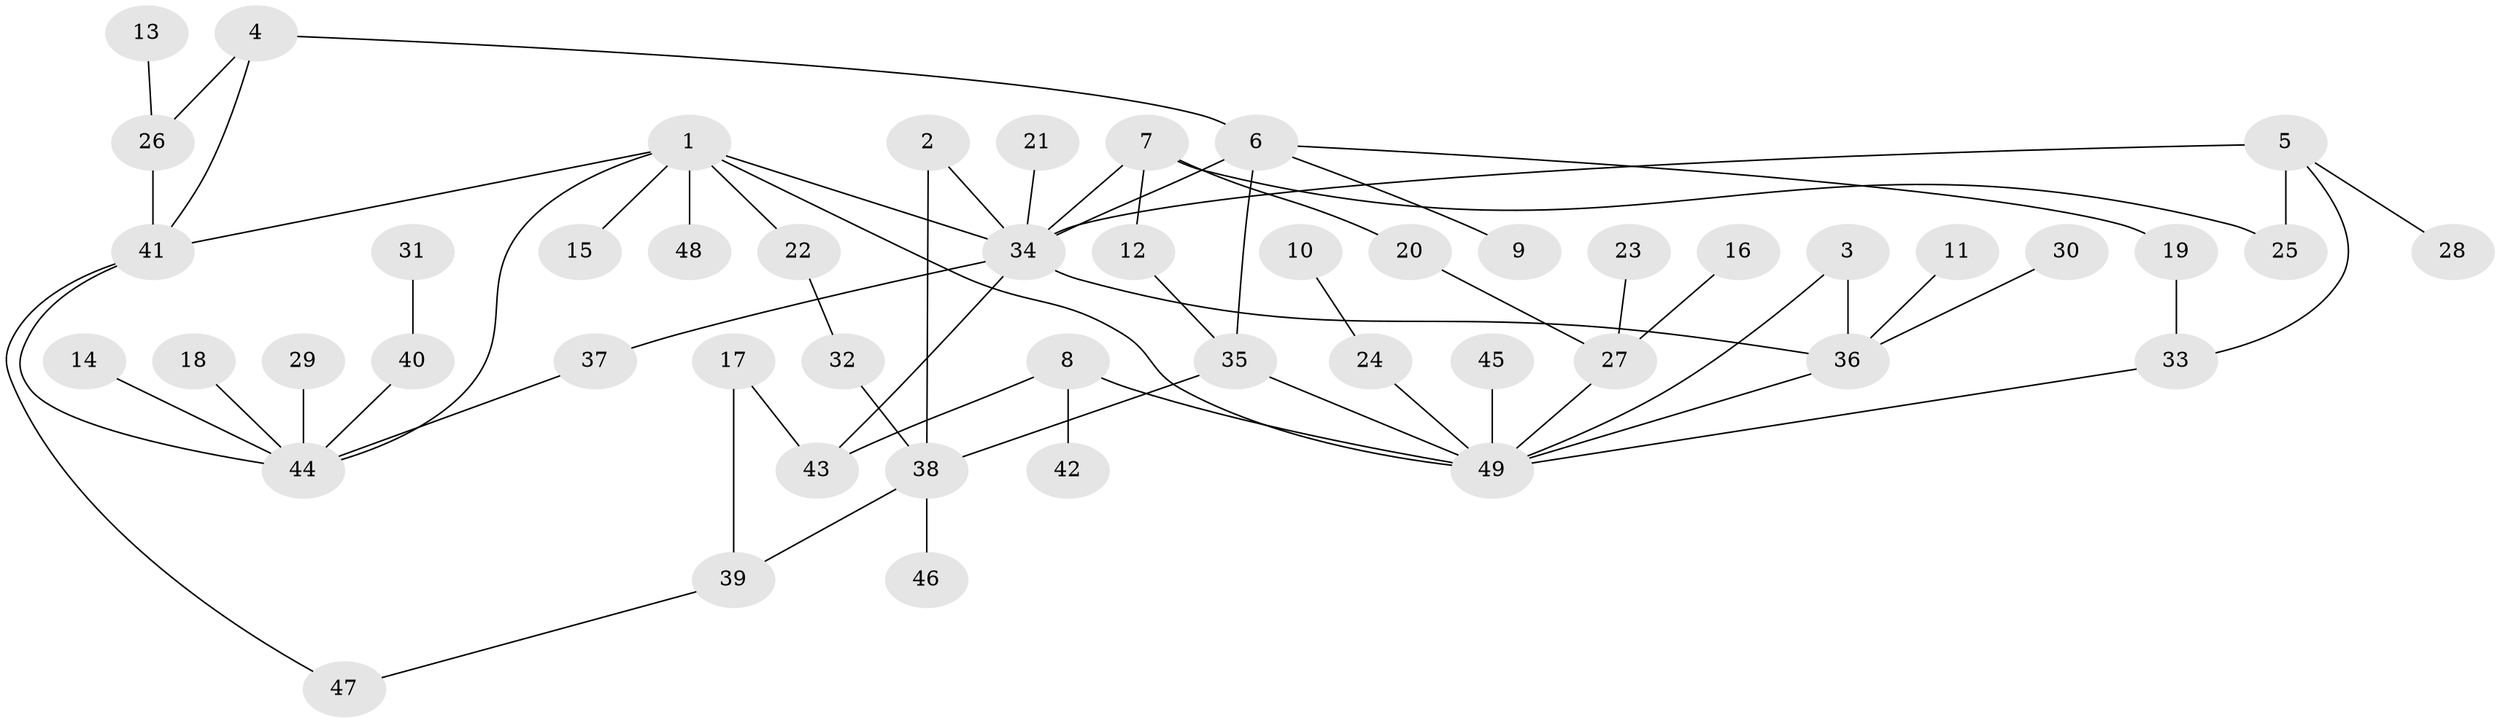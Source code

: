 // original degree distribution, {5: 0.04081632653061224, 4: 0.12244897959183673, 9: 0.01020408163265306, 6: 0.02040816326530612, 2: 0.30612244897959184, 7: 0.01020408163265306, 3: 0.1326530612244898, 1: 0.35714285714285715}
// Generated by graph-tools (version 1.1) at 2025/25/03/09/25 03:25:32]
// undirected, 49 vertices, 65 edges
graph export_dot {
graph [start="1"]
  node [color=gray90,style=filled];
  1;
  2;
  3;
  4;
  5;
  6;
  7;
  8;
  9;
  10;
  11;
  12;
  13;
  14;
  15;
  16;
  17;
  18;
  19;
  20;
  21;
  22;
  23;
  24;
  25;
  26;
  27;
  28;
  29;
  30;
  31;
  32;
  33;
  34;
  35;
  36;
  37;
  38;
  39;
  40;
  41;
  42;
  43;
  44;
  45;
  46;
  47;
  48;
  49;
  1 -- 15 [weight=1.0];
  1 -- 22 [weight=1.0];
  1 -- 34 [weight=1.0];
  1 -- 41 [weight=1.0];
  1 -- 44 [weight=1.0];
  1 -- 48 [weight=1.0];
  1 -- 49 [weight=1.0];
  2 -- 34 [weight=1.0];
  2 -- 38 [weight=1.0];
  3 -- 36 [weight=1.0];
  3 -- 49 [weight=1.0];
  4 -- 6 [weight=1.0];
  4 -- 26 [weight=1.0];
  4 -- 41 [weight=1.0];
  5 -- 25 [weight=2.0];
  5 -- 28 [weight=1.0];
  5 -- 33 [weight=1.0];
  5 -- 34 [weight=1.0];
  6 -- 9 [weight=1.0];
  6 -- 19 [weight=1.0];
  6 -- 34 [weight=1.0];
  6 -- 35 [weight=1.0];
  7 -- 12 [weight=1.0];
  7 -- 20 [weight=1.0];
  7 -- 25 [weight=1.0];
  7 -- 34 [weight=1.0];
  8 -- 42 [weight=1.0];
  8 -- 43 [weight=1.0];
  8 -- 49 [weight=1.0];
  10 -- 24 [weight=1.0];
  11 -- 36 [weight=1.0];
  12 -- 35 [weight=1.0];
  13 -- 26 [weight=1.0];
  14 -- 44 [weight=1.0];
  16 -- 27 [weight=1.0];
  17 -- 39 [weight=1.0];
  17 -- 43 [weight=1.0];
  18 -- 44 [weight=1.0];
  19 -- 33 [weight=1.0];
  20 -- 27 [weight=1.0];
  21 -- 34 [weight=1.0];
  22 -- 32 [weight=1.0];
  23 -- 27 [weight=1.0];
  24 -- 49 [weight=1.0];
  26 -- 41 [weight=1.0];
  27 -- 49 [weight=1.0];
  29 -- 44 [weight=1.0];
  30 -- 36 [weight=1.0];
  31 -- 40 [weight=1.0];
  32 -- 38 [weight=1.0];
  33 -- 49 [weight=1.0];
  34 -- 36 [weight=1.0];
  34 -- 37 [weight=1.0];
  34 -- 43 [weight=1.0];
  35 -- 38 [weight=1.0];
  35 -- 49 [weight=1.0];
  36 -- 49 [weight=1.0];
  37 -- 44 [weight=1.0];
  38 -- 39 [weight=1.0];
  38 -- 46 [weight=1.0];
  39 -- 47 [weight=1.0];
  40 -- 44 [weight=1.0];
  41 -- 44 [weight=1.0];
  41 -- 47 [weight=1.0];
  45 -- 49 [weight=1.0];
}

